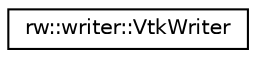digraph "Graphical Class Hierarchy"
{
  edge [fontname="Helvetica",fontsize="10",labelfontname="Helvetica",labelfontsize="10"];
  node [fontname="Helvetica",fontsize="10",shape=record];
  rankdir="LR";
  Node0 [label="rw::writer::VtkWriter",height=0.2,width=0.4,color="black", fillcolor="white", style="filled",URL="$classrw_1_1writer_1_1VtkWriter.html",tooltip="A vtk writer for simple point data and complex fem mesh data. "];
}
